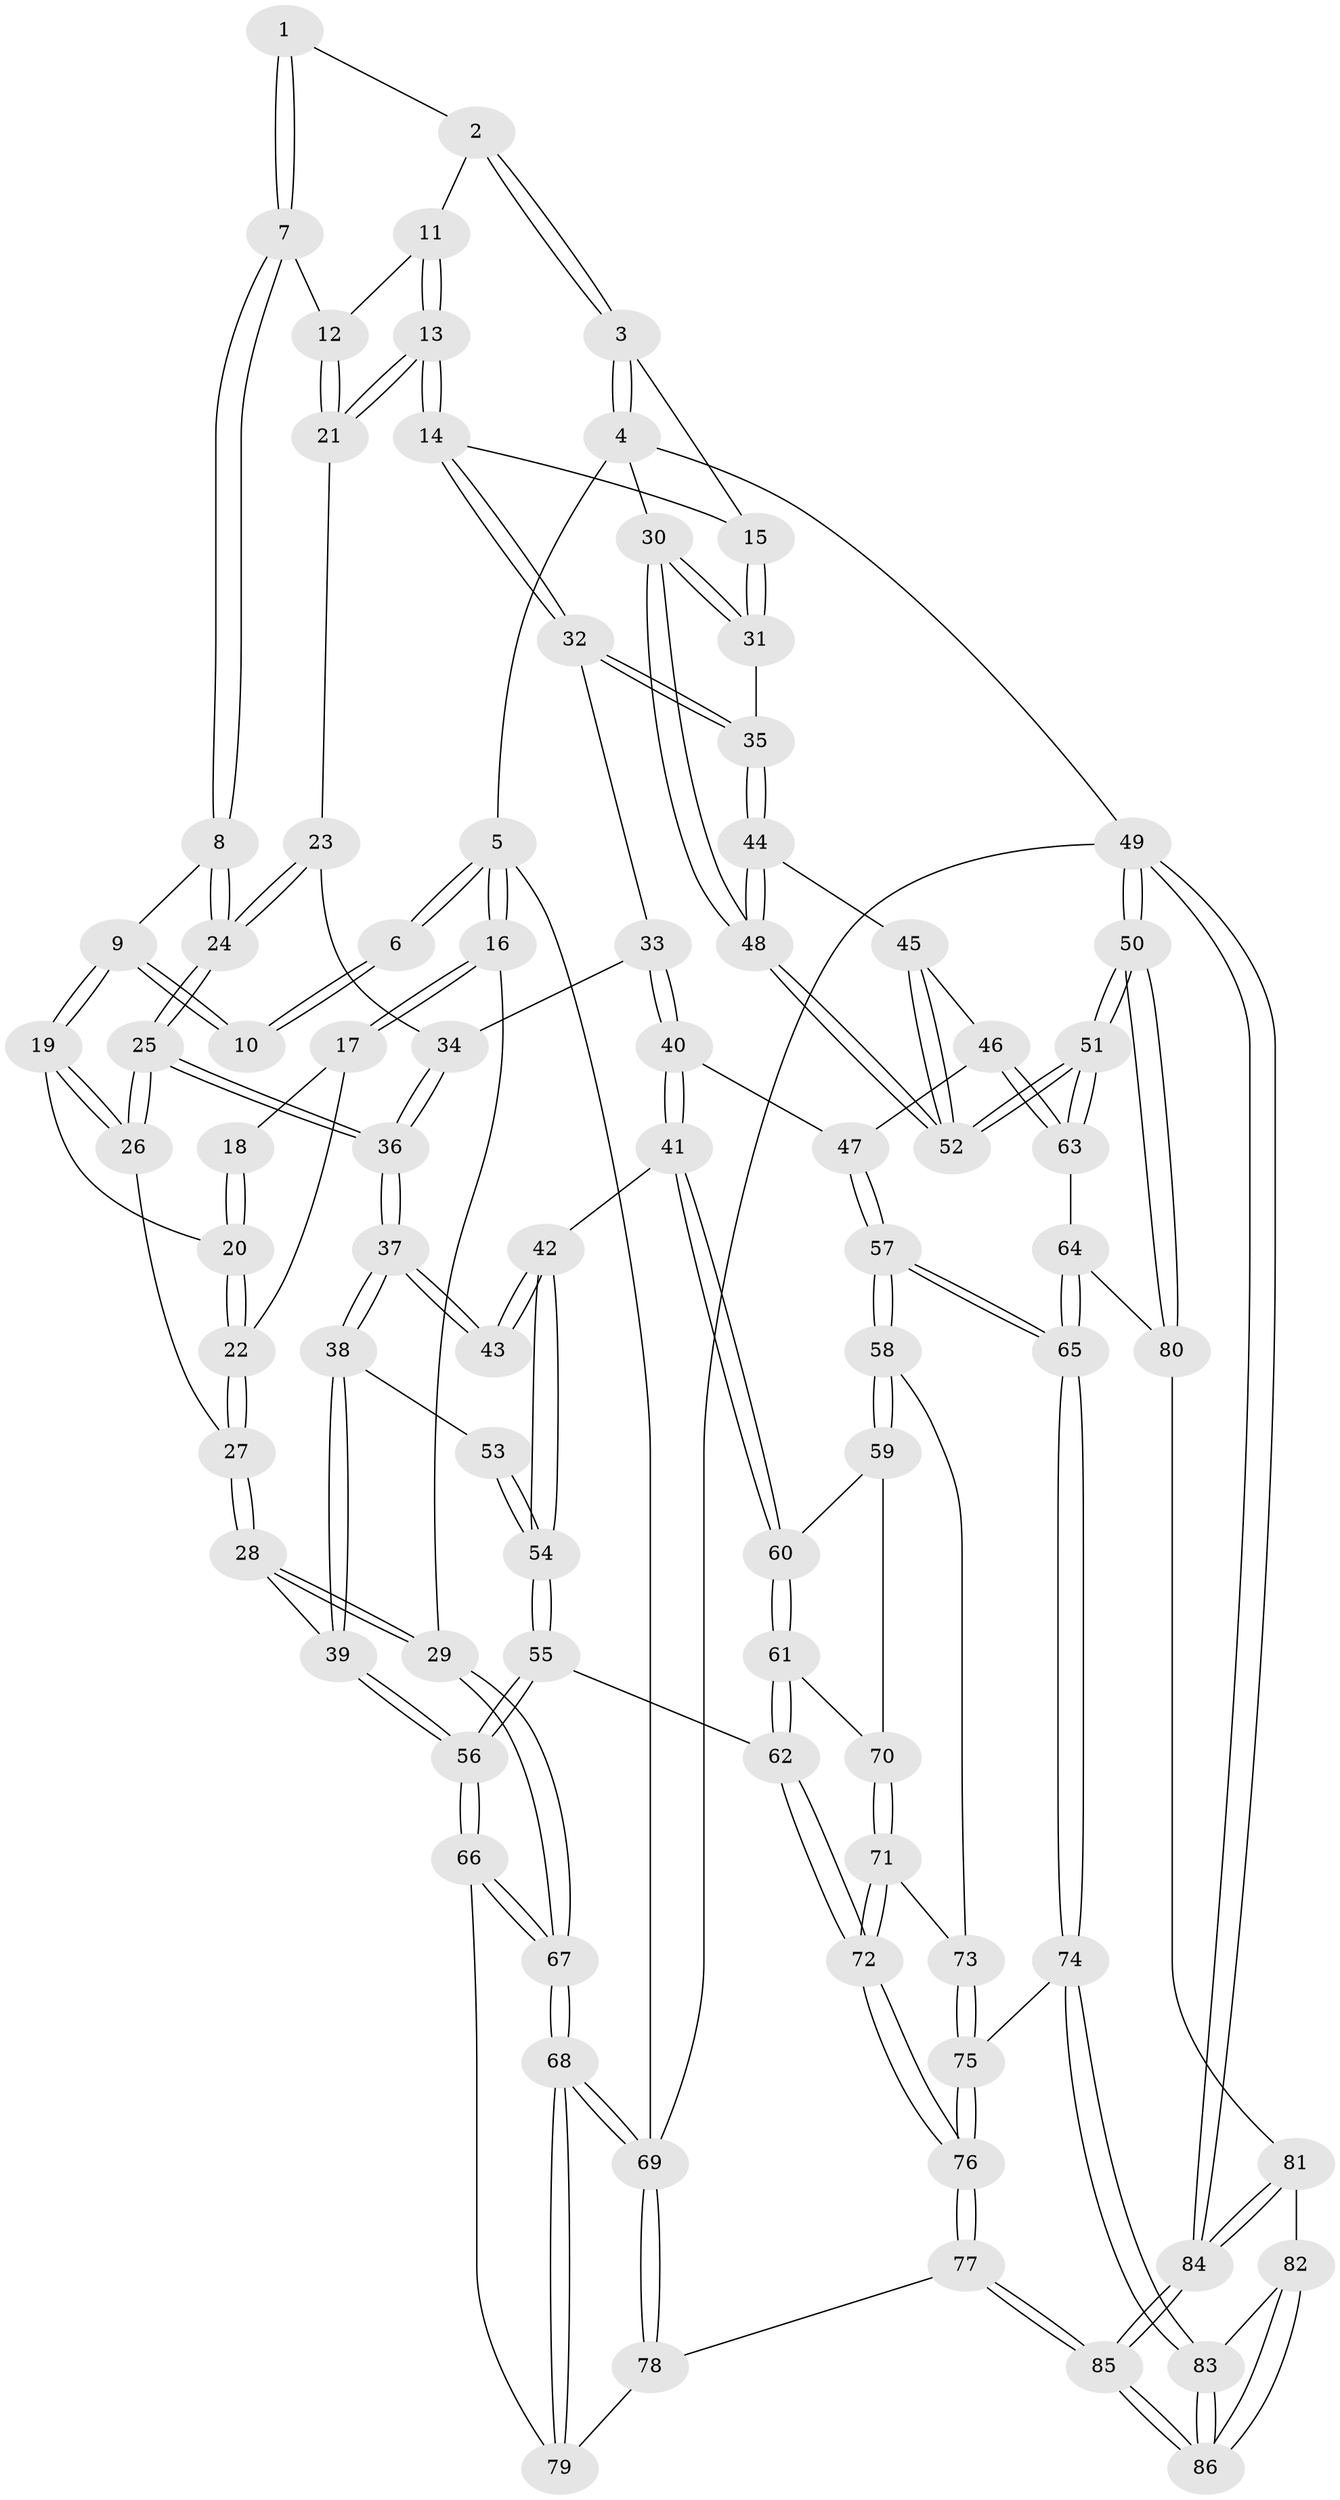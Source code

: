// Generated by graph-tools (version 1.1) at 2025/17/03/09/25 04:17:03]
// undirected, 86 vertices, 212 edges
graph export_dot {
graph [start="1"]
  node [color=gray90,style=filled];
  1 [pos="+0.3735923986538658+0"];
  2 [pos="+0.4973633807043146+0"];
  3 [pos="+1+0"];
  4 [pos="+1+0"];
  5 [pos="+0+0"];
  6 [pos="+0.13734825421518815+0"];
  7 [pos="+0.3492179242049666+0.04903886607420278"];
  8 [pos="+0.3303015661929178+0.07429784638700236"];
  9 [pos="+0.23224928976850712+0.13123498910531942"];
  10 [pos="+0.1675415224571726+0.049364332995184806"];
  11 [pos="+0.5506509471760135+0.025121518165897156"];
  12 [pos="+0.4383893944993486+0.09910899364722622"];
  13 [pos="+0.6350670586806982+0.18285950345222587"];
  14 [pos="+0.6453832537408096+0.18457479317076902"];
  15 [pos="+0.6816030615283996+0.16537881909435262"];
  16 [pos="+0+0"];
  17 [pos="+0+0"];
  18 [pos="+0.0914111985692676+0.054505244571148075"];
  19 [pos="+0.22297467699153137+0.14546828746239443"];
  20 [pos="+0.15410826070090491+0.17552478185681078"];
  21 [pos="+0.5528749350173634+0.19776397332385498"];
  22 [pos="+0.12803735852001885+0.1931815356170044"];
  23 [pos="+0.521997376515296+0.22471779962153696"];
  24 [pos="+0.4069723529182658+0.29847073183594974"];
  25 [pos="+0.3579292730626185+0.3760597345722142"];
  26 [pos="+0.30571916722429004+0.3338405568588745"];
  27 [pos="+0.06667191147338876+0.2981867137816218"];
  28 [pos="+0+0.44303364547867224"];
  29 [pos="+0+0.4435217717827155"];
  30 [pos="+1+0.08432742761069112"];
  31 [pos="+0.854183351788888+0.3103870898358359"];
  32 [pos="+0.669406094426004+0.38839568730283675"];
  33 [pos="+0.647629180630575+0.40962958924663057"];
  34 [pos="+0.5489183809036957+0.376988917190645"];
  35 [pos="+0.8064442873857564+0.41817485832808265"];
  36 [pos="+0.35913712834219597+0.3872634085873761"];
  37 [pos="+0.3564253382360767+0.4085154431662162"];
  38 [pos="+0.0589887318297305+0.49140474247123966"];
  39 [pos="+0+0.48124046436989737"];
  40 [pos="+0.5901613319480816+0.543510203014422"];
  41 [pos="+0.4911285111057416+0.584836045469312"];
  42 [pos="+0.40952580081233536+0.542789746946627"];
  43 [pos="+0.3851674250423041+0.48919448387283937"];
  44 [pos="+0.8188376684610481+0.43714125483503147"];
  45 [pos="+0.8063280914519619+0.5858934933981575"];
  46 [pos="+0.7728203077043722+0.6281828959561122"];
  47 [pos="+0.6161957550412142+0.5564589512559742"];
  48 [pos="+1+0.47093757186123736"];
  49 [pos="+1+1"];
  50 [pos="+1+0.7358789824147093"];
  51 [pos="+1+0.7153667096420827"];
  52 [pos="+1+0.5718861214761657"];
  53 [pos="+0.16579034583931873+0.5599766944141553"];
  54 [pos="+0.272918348484999+0.6620114583936566"];
  55 [pos="+0.23465306859318208+0.7642185493410388"];
  56 [pos="+0.1906398629590739+0.7904917802043289"];
  57 [pos="+0.660766108194791+0.7742490657601128"];
  58 [pos="+0.5717164836697831+0.7553457871050527"];
  59 [pos="+0.5395045604574438+0.6937708503721363"];
  60 [pos="+0.493957693537192+0.6041074572810682"];
  61 [pos="+0.4026767569935231+0.7732310959372597"];
  62 [pos="+0.2905263868061034+0.7832885539049865"];
  63 [pos="+0.7772663265850928+0.6745886449465144"];
  64 [pos="+0.7525515033011152+0.7966629419942541"];
  65 [pos="+0.7519931218182695+0.7972311084295514"];
  66 [pos="+0.17938314102577607+0.807858079250203"];
  67 [pos="+0+0.720829805833004"];
  68 [pos="+0+1"];
  69 [pos="+0+1"];
  70 [pos="+0.4281261765218251+0.7992289187029664"];
  71 [pos="+0.4460495296719498+0.8183505967055725"];
  72 [pos="+0.4228082511012535+0.9569058013347385"];
  73 [pos="+0.5463134750286256+0.7908324982599788"];
  74 [pos="+0.7257016344460763+0.9513528937416096"];
  75 [pos="+0.545761441264897+0.9087250754133264"];
  76 [pos="+0.4275590762336321+0.9793037014763166"];
  77 [pos="+0.3498235020425543+1"];
  78 [pos="+0.31447013600563317+1"];
  79 [pos="+0.1722568028901663+0.848175935139627"];
  80 [pos="+0.9862122810538534+0.8264425251985628"];
  81 [pos="+0.9583517533097454+0.8831078513440581"];
  82 [pos="+0.936171129335161+0.9052780629141617"];
  83 [pos="+0.727762763092644+0.9596406272707195"];
  84 [pos="+1+1"];
  85 [pos="+0.7668563587843972+1"];
  86 [pos="+0.7647324664530304+1"];
  1 -- 2;
  1 -- 7;
  1 -- 7;
  2 -- 3;
  2 -- 3;
  2 -- 11;
  3 -- 4;
  3 -- 4;
  3 -- 15;
  4 -- 5;
  4 -- 30;
  4 -- 49;
  5 -- 6;
  5 -- 6;
  5 -- 16;
  5 -- 16;
  5 -- 69;
  6 -- 10;
  6 -- 10;
  7 -- 8;
  7 -- 8;
  7 -- 12;
  8 -- 9;
  8 -- 24;
  8 -- 24;
  9 -- 10;
  9 -- 10;
  9 -- 19;
  9 -- 19;
  11 -- 12;
  11 -- 13;
  11 -- 13;
  12 -- 21;
  12 -- 21;
  13 -- 14;
  13 -- 14;
  13 -- 21;
  13 -- 21;
  14 -- 15;
  14 -- 32;
  14 -- 32;
  15 -- 31;
  15 -- 31;
  16 -- 17;
  16 -- 17;
  16 -- 29;
  17 -- 18;
  17 -- 22;
  18 -- 20;
  18 -- 20;
  19 -- 20;
  19 -- 26;
  19 -- 26;
  20 -- 22;
  20 -- 22;
  21 -- 23;
  22 -- 27;
  22 -- 27;
  23 -- 24;
  23 -- 24;
  23 -- 34;
  24 -- 25;
  24 -- 25;
  25 -- 26;
  25 -- 26;
  25 -- 36;
  25 -- 36;
  26 -- 27;
  27 -- 28;
  27 -- 28;
  28 -- 29;
  28 -- 29;
  28 -- 39;
  29 -- 67;
  29 -- 67;
  30 -- 31;
  30 -- 31;
  30 -- 48;
  30 -- 48;
  31 -- 35;
  32 -- 33;
  32 -- 35;
  32 -- 35;
  33 -- 34;
  33 -- 40;
  33 -- 40;
  34 -- 36;
  34 -- 36;
  35 -- 44;
  35 -- 44;
  36 -- 37;
  36 -- 37;
  37 -- 38;
  37 -- 38;
  37 -- 43;
  37 -- 43;
  38 -- 39;
  38 -- 39;
  38 -- 53;
  39 -- 56;
  39 -- 56;
  40 -- 41;
  40 -- 41;
  40 -- 47;
  41 -- 42;
  41 -- 60;
  41 -- 60;
  42 -- 43;
  42 -- 43;
  42 -- 54;
  42 -- 54;
  44 -- 45;
  44 -- 48;
  44 -- 48;
  45 -- 46;
  45 -- 52;
  45 -- 52;
  46 -- 47;
  46 -- 63;
  46 -- 63;
  47 -- 57;
  47 -- 57;
  48 -- 52;
  48 -- 52;
  49 -- 50;
  49 -- 50;
  49 -- 84;
  49 -- 84;
  49 -- 69;
  50 -- 51;
  50 -- 51;
  50 -- 80;
  50 -- 80;
  51 -- 52;
  51 -- 52;
  51 -- 63;
  51 -- 63;
  53 -- 54;
  53 -- 54;
  54 -- 55;
  54 -- 55;
  55 -- 56;
  55 -- 56;
  55 -- 62;
  56 -- 66;
  56 -- 66;
  57 -- 58;
  57 -- 58;
  57 -- 65;
  57 -- 65;
  58 -- 59;
  58 -- 59;
  58 -- 73;
  59 -- 60;
  59 -- 70;
  60 -- 61;
  60 -- 61;
  61 -- 62;
  61 -- 62;
  61 -- 70;
  62 -- 72;
  62 -- 72;
  63 -- 64;
  64 -- 65;
  64 -- 65;
  64 -- 80;
  65 -- 74;
  65 -- 74;
  66 -- 67;
  66 -- 67;
  66 -- 79;
  67 -- 68;
  67 -- 68;
  68 -- 69;
  68 -- 69;
  68 -- 79;
  68 -- 79;
  69 -- 78;
  69 -- 78;
  70 -- 71;
  70 -- 71;
  71 -- 72;
  71 -- 72;
  71 -- 73;
  72 -- 76;
  72 -- 76;
  73 -- 75;
  73 -- 75;
  74 -- 75;
  74 -- 83;
  74 -- 83;
  75 -- 76;
  75 -- 76;
  76 -- 77;
  76 -- 77;
  77 -- 78;
  77 -- 85;
  77 -- 85;
  78 -- 79;
  80 -- 81;
  81 -- 82;
  81 -- 84;
  81 -- 84;
  82 -- 83;
  82 -- 86;
  82 -- 86;
  83 -- 86;
  83 -- 86;
  84 -- 85;
  84 -- 85;
  85 -- 86;
  85 -- 86;
}
